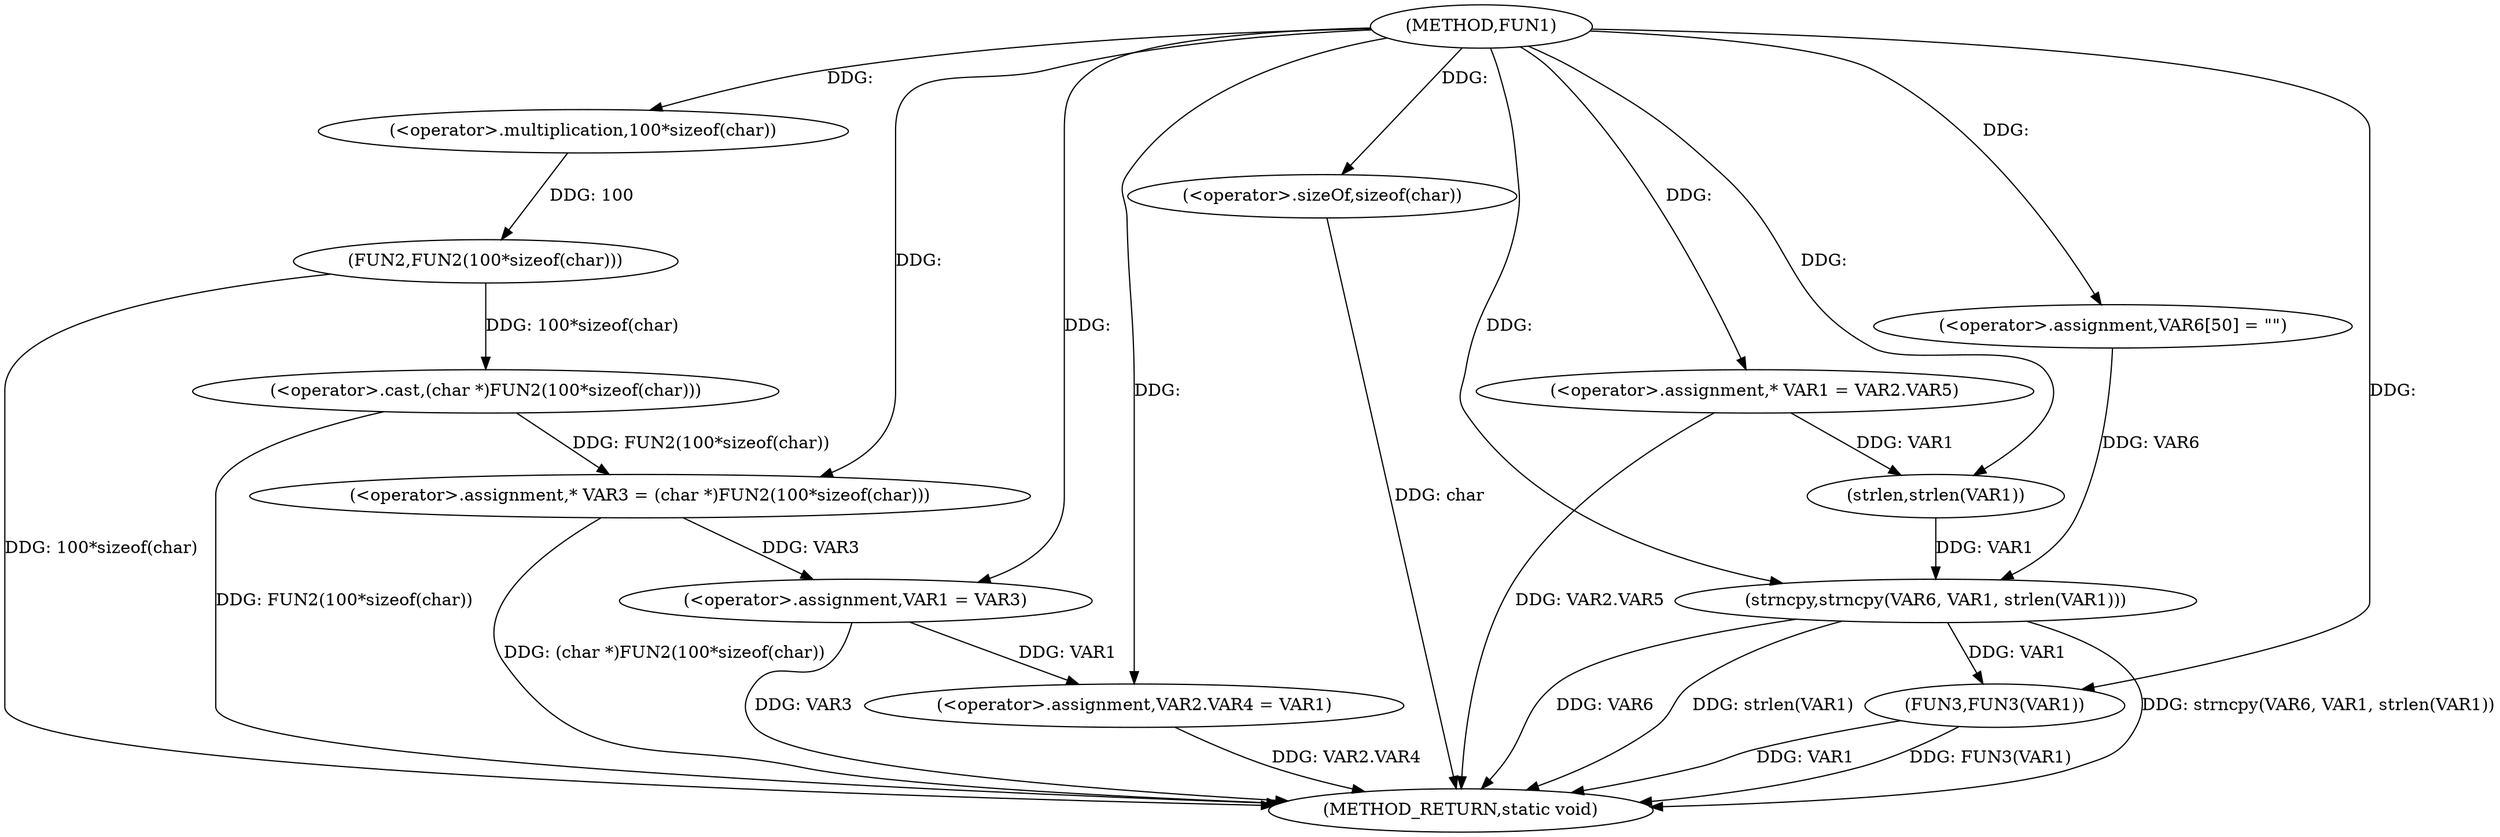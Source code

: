 digraph FUN1 {  
"1000100" [label = "(METHOD,FUN1)" ]
"1000141" [label = "(METHOD_RETURN,static void)" ]
"1000105" [label = "(<operator>.assignment,* VAR3 = (char *)FUN2(100*sizeof(char)))" ]
"1000107" [label = "(<operator>.cast,(char *)FUN2(100*sizeof(char)))" ]
"1000109" [label = "(FUN2,FUN2(100*sizeof(char)))" ]
"1000110" [label = "(<operator>.multiplication,100*sizeof(char))" ]
"1000112" [label = "(<operator>.sizeOf,sizeof(char))" ]
"1000114" [label = "(<operator>.assignment,VAR1 = VAR3)" ]
"1000117" [label = "(<operator>.assignment,VAR2.VAR4 = VAR1)" ]
"1000124" [label = "(<operator>.assignment,* VAR1 = VAR2.VAR5)" ]
"1000131" [label = "(<operator>.assignment,VAR6[50] = \"\")" ]
"1000134" [label = "(strncpy,strncpy(VAR6, VAR1, strlen(VAR1)))" ]
"1000137" [label = "(strlen,strlen(VAR1))" ]
"1000139" [label = "(FUN3,FUN3(VAR1))" ]
  "1000124" -> "1000141"  [ label = "DDG: VAR2.VAR5"] 
  "1000105" -> "1000141"  [ label = "DDG: (char *)FUN2(100*sizeof(char))"] 
  "1000139" -> "1000141"  [ label = "DDG: FUN3(VAR1)"] 
  "1000139" -> "1000141"  [ label = "DDG: VAR1"] 
  "1000134" -> "1000141"  [ label = "DDG: strncpy(VAR6, VAR1, strlen(VAR1))"] 
  "1000117" -> "1000141"  [ label = "DDG: VAR2.VAR4"] 
  "1000114" -> "1000141"  [ label = "DDG: VAR3"] 
  "1000134" -> "1000141"  [ label = "DDG: VAR6"] 
  "1000112" -> "1000141"  [ label = "DDG: char"] 
  "1000109" -> "1000141"  [ label = "DDG: 100*sizeof(char)"] 
  "1000134" -> "1000141"  [ label = "DDG: strlen(VAR1)"] 
  "1000107" -> "1000141"  [ label = "DDG: FUN2(100*sizeof(char))"] 
  "1000107" -> "1000105"  [ label = "DDG: FUN2(100*sizeof(char))"] 
  "1000100" -> "1000105"  [ label = "DDG: "] 
  "1000109" -> "1000107"  [ label = "DDG: 100*sizeof(char)"] 
  "1000110" -> "1000109"  [ label = "DDG: 100"] 
  "1000100" -> "1000110"  [ label = "DDG: "] 
  "1000100" -> "1000112"  [ label = "DDG: "] 
  "1000105" -> "1000114"  [ label = "DDG: VAR3"] 
  "1000100" -> "1000114"  [ label = "DDG: "] 
  "1000114" -> "1000117"  [ label = "DDG: VAR1"] 
  "1000100" -> "1000117"  [ label = "DDG: "] 
  "1000100" -> "1000124"  [ label = "DDG: "] 
  "1000100" -> "1000131"  [ label = "DDG: "] 
  "1000131" -> "1000134"  [ label = "DDG: VAR6"] 
  "1000100" -> "1000134"  [ label = "DDG: "] 
  "1000137" -> "1000134"  [ label = "DDG: VAR1"] 
  "1000124" -> "1000137"  [ label = "DDG: VAR1"] 
  "1000100" -> "1000137"  [ label = "DDG: "] 
  "1000134" -> "1000139"  [ label = "DDG: VAR1"] 
  "1000100" -> "1000139"  [ label = "DDG: "] 
}
